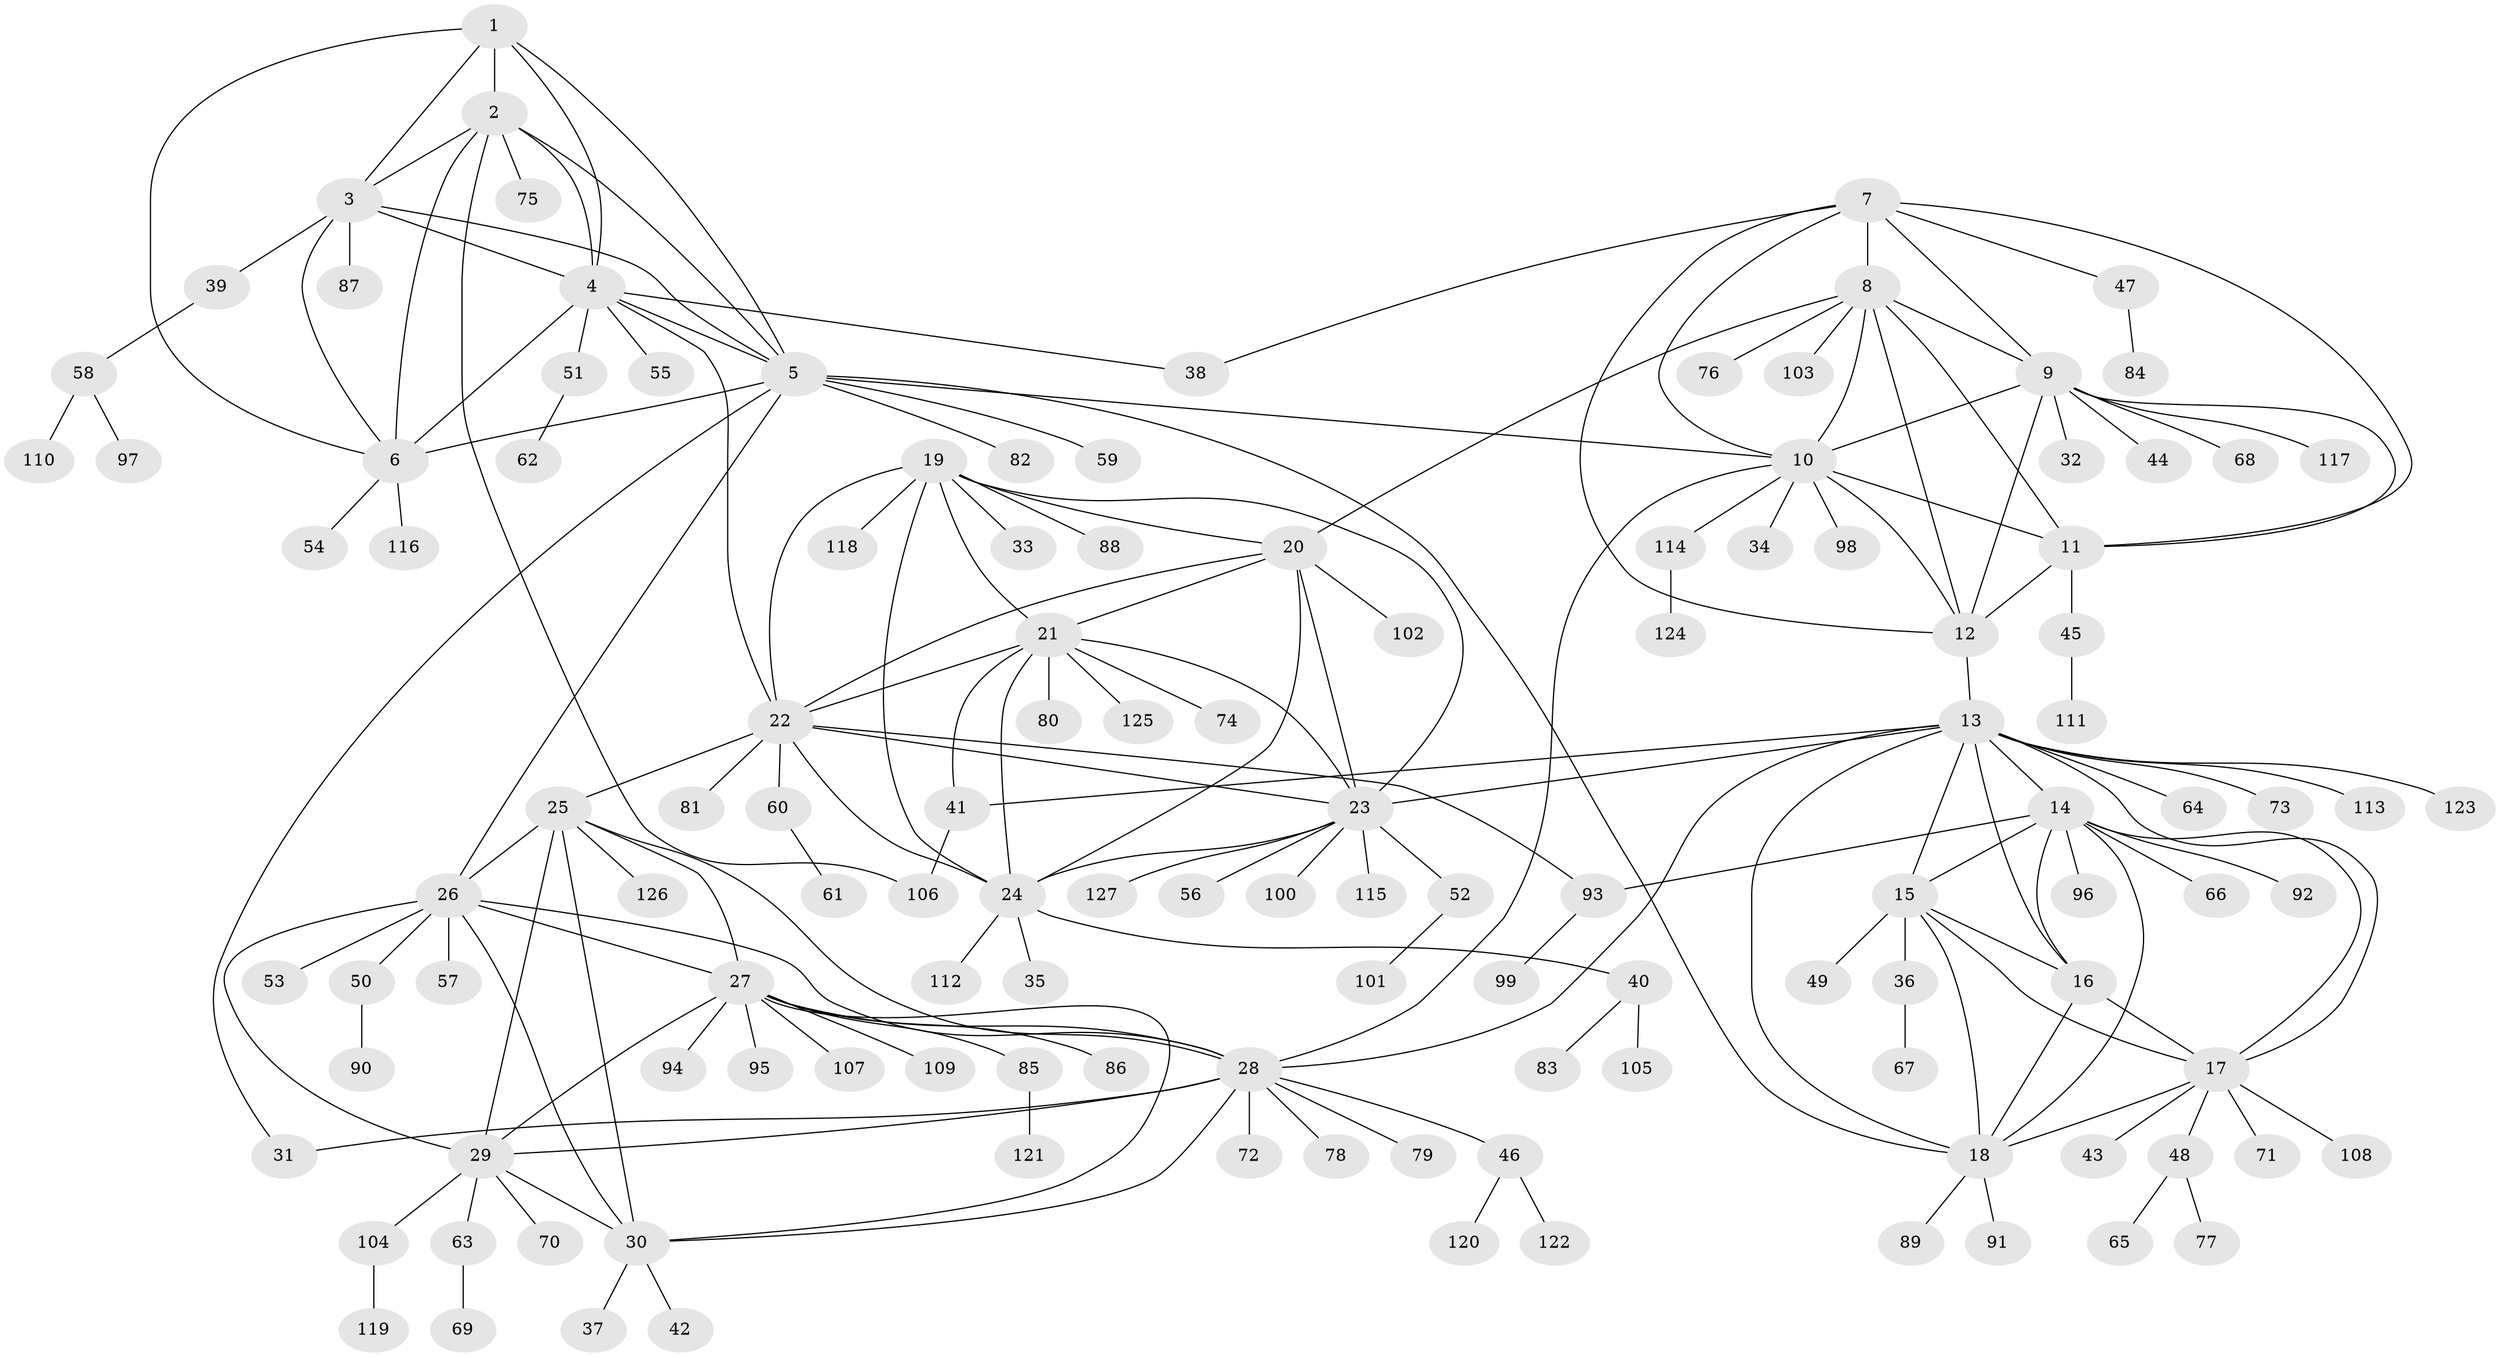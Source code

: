 // Generated by graph-tools (version 1.1) at 2025/54/03/09/25 04:54:56]
// undirected, 127 vertices, 187 edges
graph export_dot {
graph [start="1"]
  node [color=gray90,style=filled];
  1;
  2;
  3;
  4;
  5;
  6;
  7;
  8;
  9;
  10;
  11;
  12;
  13;
  14;
  15;
  16;
  17;
  18;
  19;
  20;
  21;
  22;
  23;
  24;
  25;
  26;
  27;
  28;
  29;
  30;
  31;
  32;
  33;
  34;
  35;
  36;
  37;
  38;
  39;
  40;
  41;
  42;
  43;
  44;
  45;
  46;
  47;
  48;
  49;
  50;
  51;
  52;
  53;
  54;
  55;
  56;
  57;
  58;
  59;
  60;
  61;
  62;
  63;
  64;
  65;
  66;
  67;
  68;
  69;
  70;
  71;
  72;
  73;
  74;
  75;
  76;
  77;
  78;
  79;
  80;
  81;
  82;
  83;
  84;
  85;
  86;
  87;
  88;
  89;
  90;
  91;
  92;
  93;
  94;
  95;
  96;
  97;
  98;
  99;
  100;
  101;
  102;
  103;
  104;
  105;
  106;
  107;
  108;
  109;
  110;
  111;
  112;
  113;
  114;
  115;
  116;
  117;
  118;
  119;
  120;
  121;
  122;
  123;
  124;
  125;
  126;
  127;
  1 -- 2;
  1 -- 3;
  1 -- 4;
  1 -- 5;
  1 -- 6;
  2 -- 3;
  2 -- 4;
  2 -- 5;
  2 -- 6;
  2 -- 75;
  2 -- 106;
  3 -- 4;
  3 -- 5;
  3 -- 6;
  3 -- 39;
  3 -- 87;
  4 -- 5;
  4 -- 6;
  4 -- 22;
  4 -- 38;
  4 -- 51;
  4 -- 55;
  5 -- 6;
  5 -- 10;
  5 -- 18;
  5 -- 26;
  5 -- 31;
  5 -- 59;
  5 -- 82;
  6 -- 54;
  6 -- 116;
  7 -- 8;
  7 -- 9;
  7 -- 10;
  7 -- 11;
  7 -- 12;
  7 -- 38;
  7 -- 47;
  8 -- 9;
  8 -- 10;
  8 -- 11;
  8 -- 12;
  8 -- 20;
  8 -- 76;
  8 -- 103;
  9 -- 10;
  9 -- 11;
  9 -- 12;
  9 -- 32;
  9 -- 44;
  9 -- 68;
  9 -- 117;
  10 -- 11;
  10 -- 12;
  10 -- 28;
  10 -- 34;
  10 -- 98;
  10 -- 114;
  11 -- 12;
  11 -- 45;
  12 -- 13;
  13 -- 14;
  13 -- 15;
  13 -- 16;
  13 -- 17;
  13 -- 18;
  13 -- 23;
  13 -- 28;
  13 -- 41;
  13 -- 64;
  13 -- 73;
  13 -- 113;
  13 -- 123;
  14 -- 15;
  14 -- 16;
  14 -- 17;
  14 -- 18;
  14 -- 66;
  14 -- 92;
  14 -- 93;
  14 -- 96;
  15 -- 16;
  15 -- 17;
  15 -- 18;
  15 -- 36;
  15 -- 49;
  16 -- 17;
  16 -- 18;
  17 -- 18;
  17 -- 43;
  17 -- 48;
  17 -- 71;
  17 -- 108;
  18 -- 89;
  18 -- 91;
  19 -- 20;
  19 -- 21;
  19 -- 22;
  19 -- 23;
  19 -- 24;
  19 -- 33;
  19 -- 88;
  19 -- 118;
  20 -- 21;
  20 -- 22;
  20 -- 23;
  20 -- 24;
  20 -- 102;
  21 -- 22;
  21 -- 23;
  21 -- 24;
  21 -- 41;
  21 -- 74;
  21 -- 80;
  21 -- 125;
  22 -- 23;
  22 -- 24;
  22 -- 25;
  22 -- 60;
  22 -- 81;
  22 -- 93;
  23 -- 24;
  23 -- 52;
  23 -- 56;
  23 -- 100;
  23 -- 115;
  23 -- 127;
  24 -- 35;
  24 -- 40;
  24 -- 112;
  25 -- 26;
  25 -- 27;
  25 -- 28;
  25 -- 29;
  25 -- 30;
  25 -- 126;
  26 -- 27;
  26 -- 28;
  26 -- 29;
  26 -- 30;
  26 -- 50;
  26 -- 53;
  26 -- 57;
  27 -- 28;
  27 -- 29;
  27 -- 30;
  27 -- 85;
  27 -- 86;
  27 -- 94;
  27 -- 95;
  27 -- 107;
  27 -- 109;
  28 -- 29;
  28 -- 30;
  28 -- 31;
  28 -- 46;
  28 -- 72;
  28 -- 78;
  28 -- 79;
  29 -- 30;
  29 -- 63;
  29 -- 70;
  29 -- 104;
  30 -- 37;
  30 -- 42;
  36 -- 67;
  39 -- 58;
  40 -- 83;
  40 -- 105;
  41 -- 106;
  45 -- 111;
  46 -- 120;
  46 -- 122;
  47 -- 84;
  48 -- 65;
  48 -- 77;
  50 -- 90;
  51 -- 62;
  52 -- 101;
  58 -- 97;
  58 -- 110;
  60 -- 61;
  63 -- 69;
  85 -- 121;
  93 -- 99;
  104 -- 119;
  114 -- 124;
}
